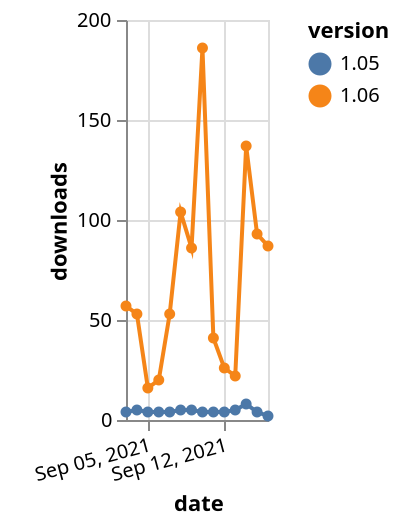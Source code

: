 {"$schema": "https://vega.github.io/schema/vega-lite/v5.json", "description": "A simple bar chart with embedded data.", "data": {"values": [{"date": "2021-09-03", "total": 76357, "delta": 57, "version": "1.06"}, {"date": "2021-09-04", "total": 76410, "delta": 53, "version": "1.06"}, {"date": "2021-09-05", "total": 76426, "delta": 16, "version": "1.06"}, {"date": "2021-09-06", "total": 76446, "delta": 20, "version": "1.06"}, {"date": "2021-09-07", "total": 76499, "delta": 53, "version": "1.06"}, {"date": "2021-09-08", "total": 76603, "delta": 104, "version": "1.06"}, {"date": "2021-09-09", "total": 76689, "delta": 86, "version": "1.06"}, {"date": "2021-09-10", "total": 76875, "delta": 186, "version": "1.06"}, {"date": "2021-09-11", "total": 76916, "delta": 41, "version": "1.06"}, {"date": "2021-09-12", "total": 76942, "delta": 26, "version": "1.06"}, {"date": "2021-09-13", "total": 76964, "delta": 22, "version": "1.06"}, {"date": "2021-09-14", "total": 77101, "delta": 137, "version": "1.06"}, {"date": "2021-09-15", "total": 77194, "delta": 93, "version": "1.06"}, {"date": "2021-09-16", "total": 77281, "delta": 87, "version": "1.06"}, {"date": "2021-09-03", "total": 8612, "delta": 4, "version": "1.05"}, {"date": "2021-09-04", "total": 8617, "delta": 5, "version": "1.05"}, {"date": "2021-09-05", "total": 8621, "delta": 4, "version": "1.05"}, {"date": "2021-09-06", "total": 8625, "delta": 4, "version": "1.05"}, {"date": "2021-09-07", "total": 8629, "delta": 4, "version": "1.05"}, {"date": "2021-09-08", "total": 8634, "delta": 5, "version": "1.05"}, {"date": "2021-09-09", "total": 8639, "delta": 5, "version": "1.05"}, {"date": "2021-09-10", "total": 8643, "delta": 4, "version": "1.05"}, {"date": "2021-09-11", "total": 8647, "delta": 4, "version": "1.05"}, {"date": "2021-09-12", "total": 8651, "delta": 4, "version": "1.05"}, {"date": "2021-09-13", "total": 8656, "delta": 5, "version": "1.05"}, {"date": "2021-09-14", "total": 8664, "delta": 8, "version": "1.05"}, {"date": "2021-09-15", "total": 8668, "delta": 4, "version": "1.05"}, {"date": "2021-09-16", "total": 8670, "delta": 2, "version": "1.05"}]}, "width": "container", "mark": {"type": "line", "point": {"filled": true}}, "encoding": {"x": {"field": "date", "type": "temporal", "timeUnit": "yearmonthdate", "title": "date", "axis": {"labelAngle": -15}}, "y": {"field": "delta", "type": "quantitative", "title": "downloads"}, "color": {"field": "version", "type": "nominal"}, "tooltip": {"field": "delta"}}}